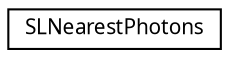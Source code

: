 digraph "Graphical Class Hierarchy"
{
 // LATEX_PDF_SIZE
  edge [fontname="Arial.ttf",fontsize="10",labelfontname="Arial.ttf",labelfontsize="10"];
  node [fontname="Arial.ttf",fontsize="10",shape=record];
  rankdir="LR";
  Node0 [label="SLNearestPhotons",height=0.2,width=0.4,color="black", fillcolor="white", style="filled",URL="$struct_s_l_nearest_photons.html",tooltip=" "];
}
